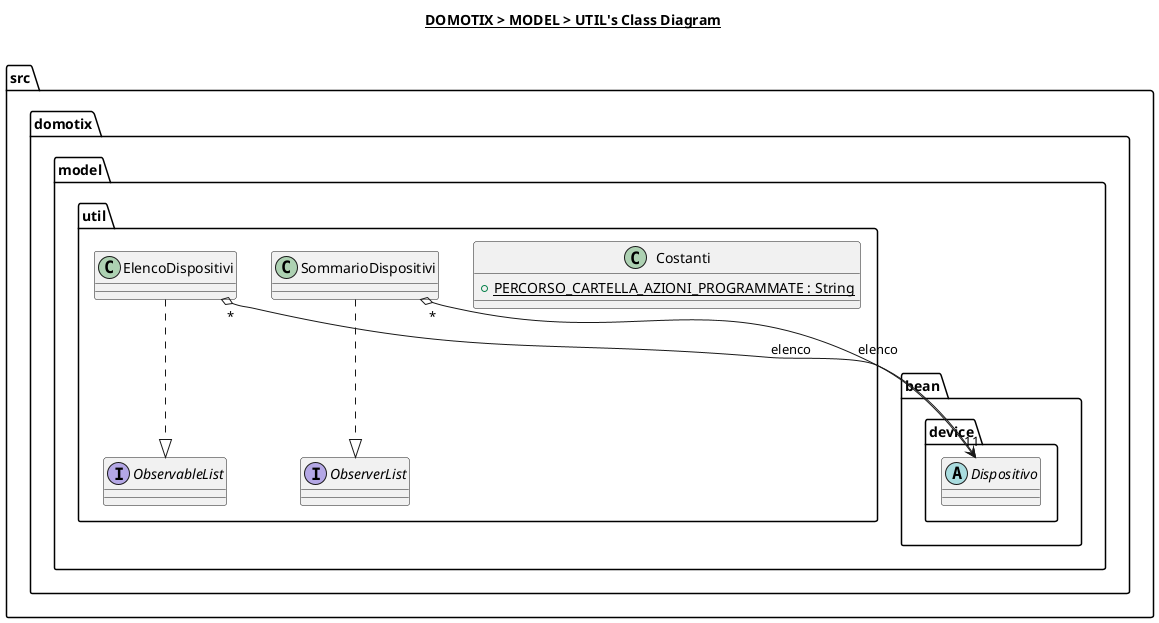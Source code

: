 @startuml

title __DOMOTIX > MODEL > UTIL's Class Diagram__\n

namespace src.domotix.model {
    namespace util {
        class src.domotix.model.util.Costanti {
            {static} + PERCORSO_CARTELLA_AZIONI_PROGRAMMATE : String
        }

        class src.domotix.model.util.ElencoDispositivi {
        }

        interface src.domotix.model.util.ObservableList {
        }

        interface src.domotix.model.util.ObserverList {
        }

        class src.domotix.model.util.SommarioDispositivi {
        }
    }

    namespace bean {
        namespace device {
            abstract class Dispositivo {
            }
        }
    }
}



src.domotix.model.util.ElencoDispositivi ..|> src.domotix.model.util.ObservableList
src.domotix.model.util.SommarioDispositivi ..|> src.domotix.model.util.ObserverList
src.domotix.model.util.ElencoDispositivi "*" o--> "1" src.domotix.model.bean.device.Dispositivo : elenco
src.domotix.model.util.SommarioDispositivi "*" o--> "1" src.domotix.model.bean.device.Dispositivo : elenco

@enduml
